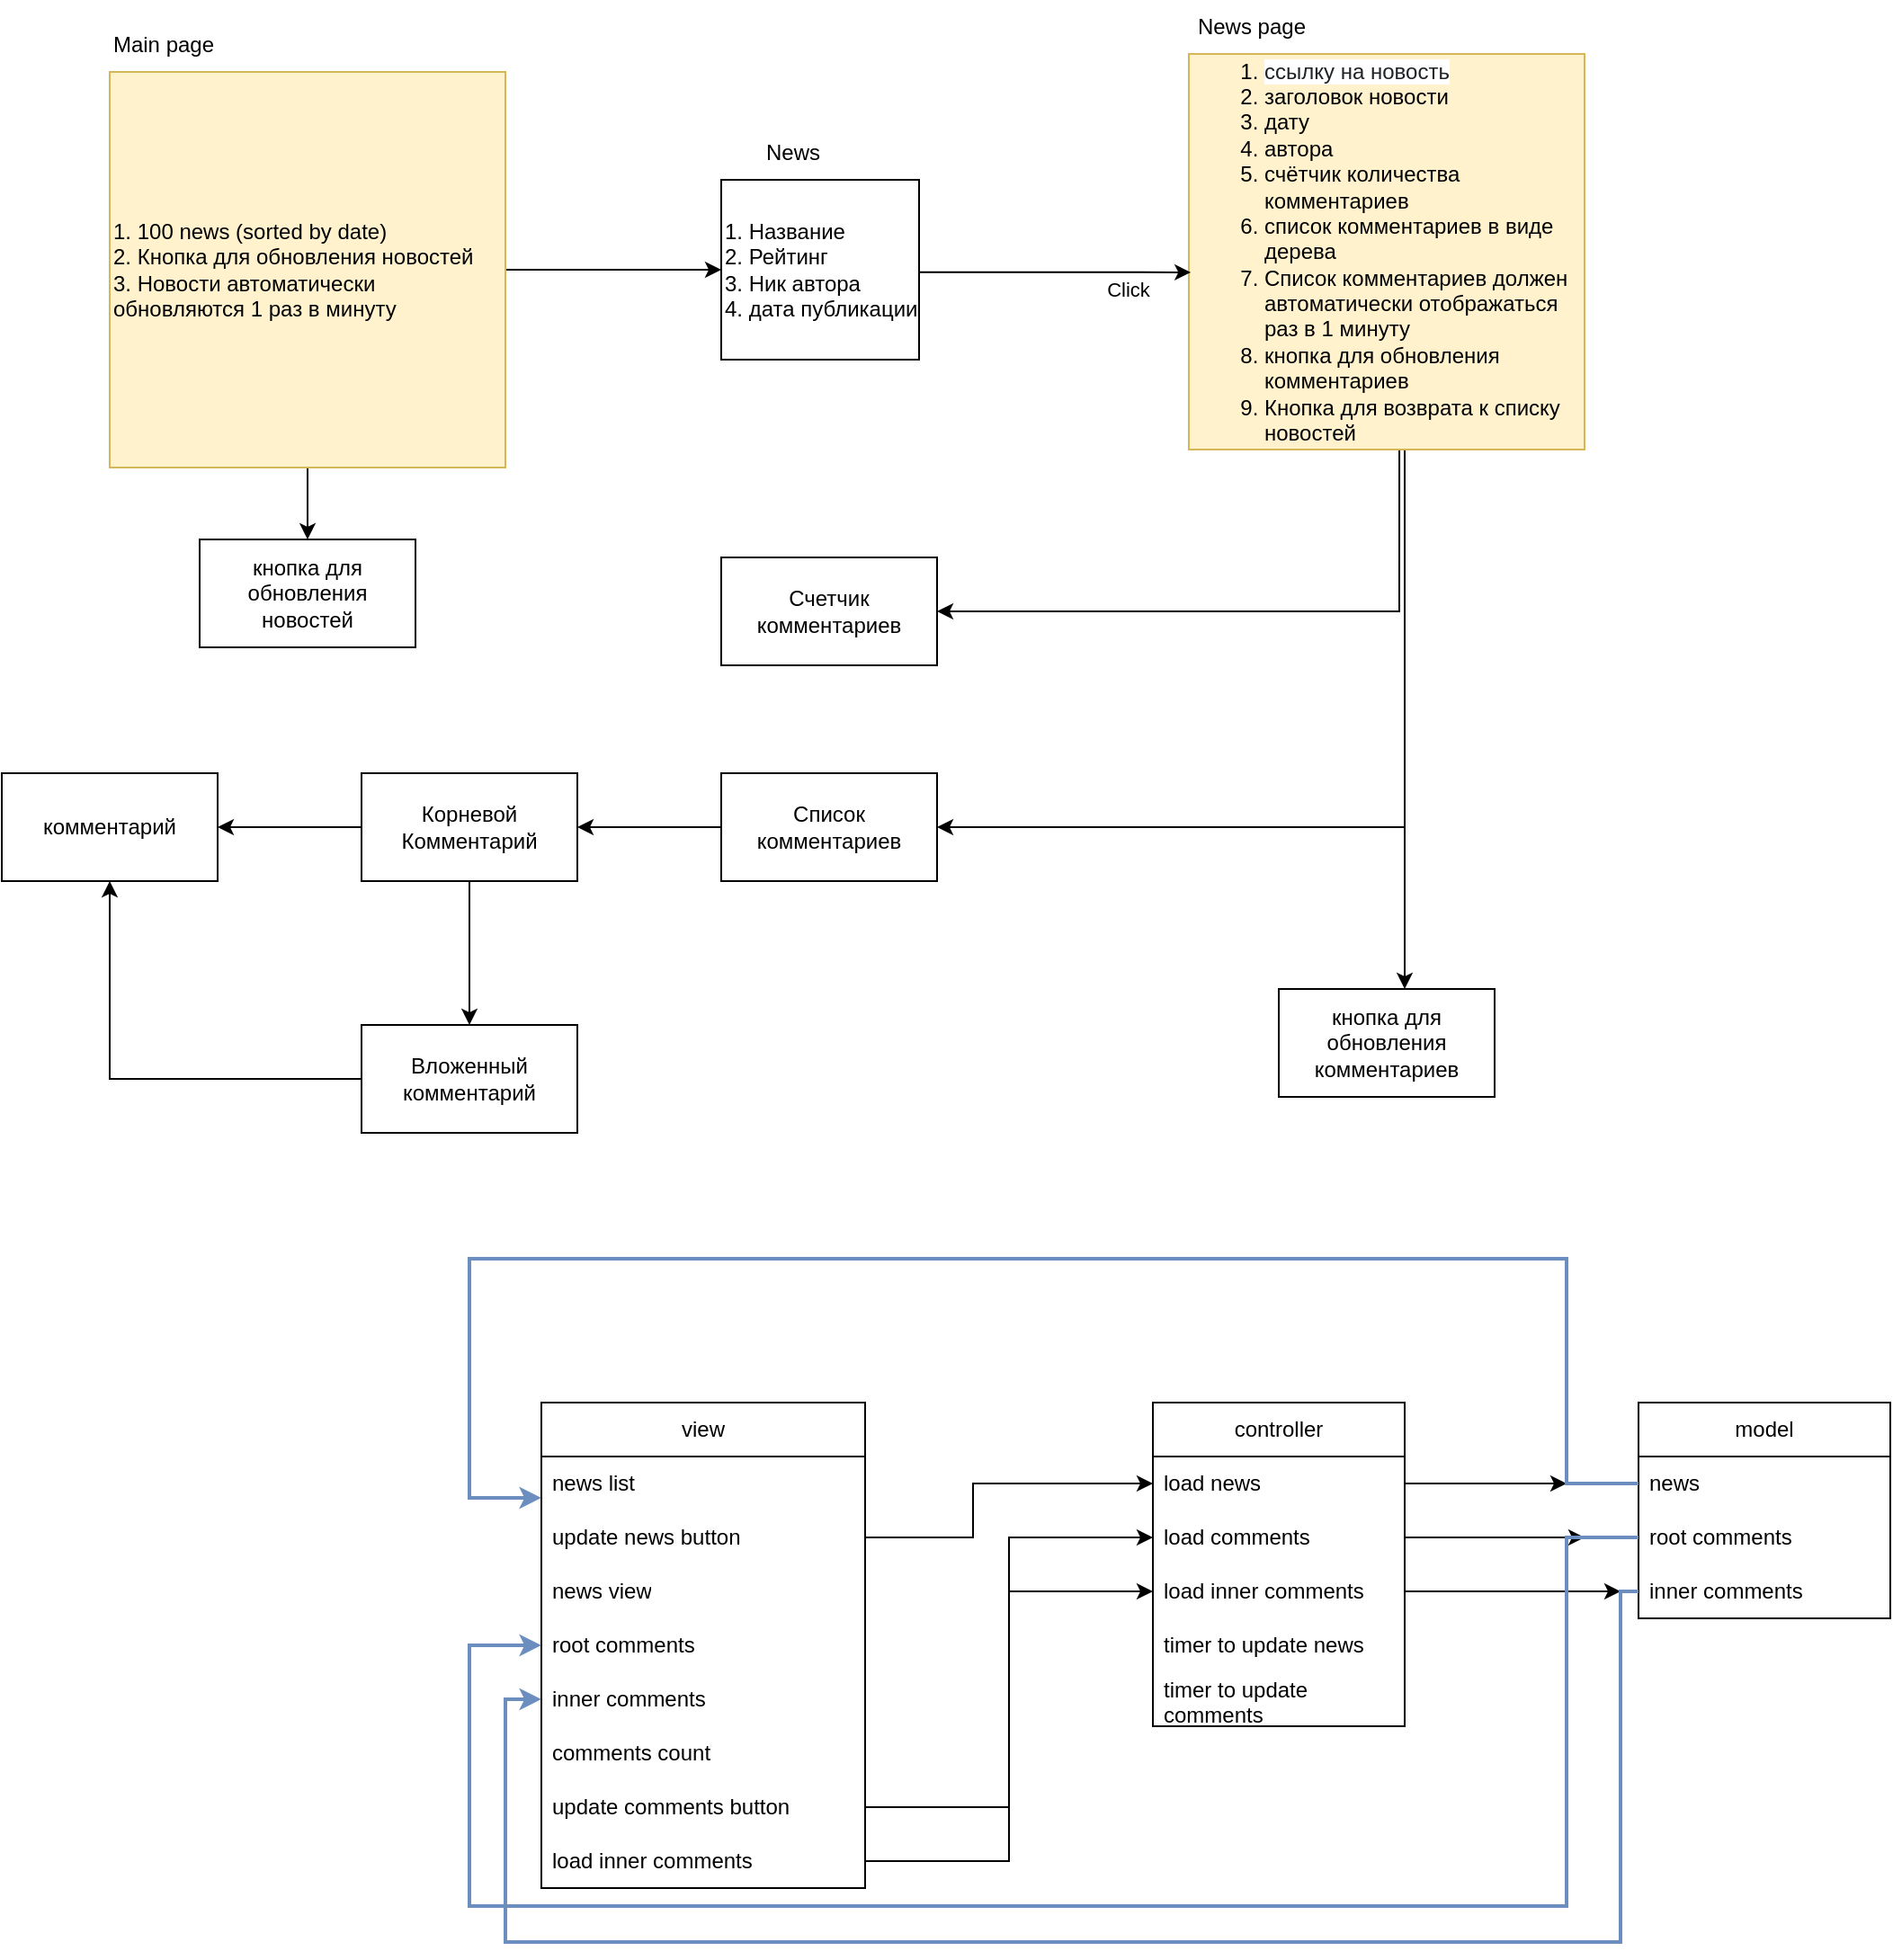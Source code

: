 <mxfile version="24.0.7" type="github">
  <diagram name="Page-1" id="gaQloLDde2CqD1FpQ-cP">
    <mxGraphModel dx="1242" dy="648" grid="1" gridSize="10" guides="1" tooltips="1" connect="1" arrows="1" fold="1" page="1" pageScale="1" pageWidth="850" pageHeight="1100" math="0" shadow="0">
      <root>
        <mxCell id="0" />
        <mxCell id="1" parent="0" />
        <mxCell id="nFpUhijqLWawbHpxaNXT-6" value="" style="edgeStyle=orthogonalEdgeStyle;rounded=0;orthogonalLoop=1;jettySize=auto;html=1;" edge="1" parent="1" source="nFpUhijqLWawbHpxaNXT-1" target="nFpUhijqLWawbHpxaNXT-5">
          <mxGeometry relative="1" as="geometry" />
        </mxCell>
        <mxCell id="nFpUhijqLWawbHpxaNXT-27" value="" style="edgeStyle=orthogonalEdgeStyle;rounded=0;orthogonalLoop=1;jettySize=auto;html=1;" edge="1" parent="1" source="nFpUhijqLWawbHpxaNXT-1" target="nFpUhijqLWawbHpxaNXT-26">
          <mxGeometry relative="1" as="geometry" />
        </mxCell>
        <mxCell id="nFpUhijqLWawbHpxaNXT-1" value="1. 100 news (sorted by date)&lt;div&gt;2. Кнопка для обновления новостей&lt;/div&gt;&lt;div&gt;3. Новости автоматически обновляются 1 раз в минуту&lt;/div&gt;" style="whiteSpace=wrap;html=1;aspect=fixed;align=left;fillColor=#fff2cc;strokeColor=#d6b656;" vertex="1" parent="1">
          <mxGeometry x="60" y="50" width="220" height="220" as="geometry" />
        </mxCell>
        <mxCell id="nFpUhijqLWawbHpxaNXT-4" value="Main page" style="text;html=1;align=center;verticalAlign=middle;whiteSpace=wrap;rounded=0;" vertex="1" parent="1">
          <mxGeometry x="60" y="20" width="60" height="30" as="geometry" />
        </mxCell>
        <mxCell id="nFpUhijqLWawbHpxaNXT-5" value="1. Название&lt;div&gt;2. Рейтинг&lt;/div&gt;&lt;div&gt;3. Ник автора&lt;/div&gt;&lt;div&gt;4. дата публикации&lt;/div&gt;" style="whiteSpace=wrap;html=1;align=left;" vertex="1" parent="1">
          <mxGeometry x="400" y="110" width="110" height="100" as="geometry" />
        </mxCell>
        <mxCell id="nFpUhijqLWawbHpxaNXT-7" value="News" style="text;html=1;align=center;verticalAlign=middle;whiteSpace=wrap;rounded=0;" vertex="1" parent="1">
          <mxGeometry x="410" y="80" width="60" height="30" as="geometry" />
        </mxCell>
        <mxCell id="nFpUhijqLWawbHpxaNXT-15" style="edgeStyle=orthogonalEdgeStyle;rounded=0;orthogonalLoop=1;jettySize=auto;html=1;entryX=1;entryY=0.5;entryDx=0;entryDy=0;exitX=0.532;exitY=1.002;exitDx=0;exitDy=0;exitPerimeter=0;" edge="1" parent="1" source="nFpUhijqLWawbHpxaNXT-8" target="nFpUhijqLWawbHpxaNXT-13">
          <mxGeometry relative="1" as="geometry">
            <mxPoint x="780" y="280" as="sourcePoint" />
          </mxGeometry>
        </mxCell>
        <mxCell id="nFpUhijqLWawbHpxaNXT-18" style="edgeStyle=orthogonalEdgeStyle;rounded=0;orthogonalLoop=1;jettySize=auto;html=1;exitX=0.5;exitY=1;exitDx=0;exitDy=0;entryX=1;entryY=0.5;entryDx=0;entryDy=0;" edge="1" parent="1" source="nFpUhijqLWawbHpxaNXT-8" target="nFpUhijqLWawbHpxaNXT-16">
          <mxGeometry relative="1" as="geometry">
            <Array as="points">
              <mxPoint x="780" y="260" />
              <mxPoint x="780" y="470" />
            </Array>
          </mxGeometry>
        </mxCell>
        <mxCell id="nFpUhijqLWawbHpxaNXT-29" value="" style="edgeStyle=orthogonalEdgeStyle;rounded=0;orthogonalLoop=1;jettySize=auto;html=1;" edge="1" parent="1" source="nFpUhijqLWawbHpxaNXT-8" target="nFpUhijqLWawbHpxaNXT-28">
          <mxGeometry relative="1" as="geometry">
            <Array as="points">
              <mxPoint x="780" y="510" />
              <mxPoint x="780" y="510" />
            </Array>
          </mxGeometry>
        </mxCell>
        <mxCell id="nFpUhijqLWawbHpxaNXT-8" value="&lt;ol&gt;&lt;li&gt;&lt;span style=&quot;background-color: rgb(255, 255, 255); color: rgb(31, 35, 40);&quot;&gt;ссылку на новость&lt;/span&gt;&lt;br&gt;&lt;/li&gt;&lt;li&gt;заголовок новости&lt;/li&gt;&lt;li&gt;дату&lt;/li&gt;&lt;li&gt;автора&lt;/li&gt;&lt;li&gt;счётчик количества комментариев&lt;/li&gt;&lt;li&gt;список комментариев в виде дерева&lt;br&gt;&lt;/li&gt;&lt;li&gt;Список комментариев должен автоматически отображаться раз в 1 минуту&lt;/li&gt;&lt;li&gt;кнопка для обновления комментариев&lt;/li&gt;&lt;li&gt;Кнопка для возврата к списку новостей&lt;/li&gt;&lt;/ol&gt;" style="whiteSpace=wrap;html=1;aspect=fixed;align=left;fillColor=#fff2cc;strokeColor=#d6b656;" vertex="1" parent="1">
          <mxGeometry x="660" y="40" width="220" height="220" as="geometry" />
        </mxCell>
        <mxCell id="nFpUhijqLWawbHpxaNXT-9" value="News page" style="text;html=1;align=center;verticalAlign=middle;whiteSpace=wrap;rounded=0;" vertex="1" parent="1">
          <mxGeometry x="660" y="10" width="70" height="30" as="geometry" />
        </mxCell>
        <mxCell id="nFpUhijqLWawbHpxaNXT-10" style="edgeStyle=orthogonalEdgeStyle;rounded=0;orthogonalLoop=1;jettySize=auto;html=1;entryX=0.005;entryY=0.552;entryDx=0;entryDy=0;entryPerimeter=0;exitX=1;exitY=0.5;exitDx=0;exitDy=0;" edge="1" parent="1" source="nFpUhijqLWawbHpxaNXT-5" target="nFpUhijqLWawbHpxaNXT-8">
          <mxGeometry relative="1" as="geometry">
            <Array as="points">
              <mxPoint x="510" y="161" />
            </Array>
          </mxGeometry>
        </mxCell>
        <mxCell id="nFpUhijqLWawbHpxaNXT-11" value="Click" style="edgeLabel;html=1;align=center;verticalAlign=middle;resizable=0;points=[];" vertex="1" connectable="0" parent="nFpUhijqLWawbHpxaNXT-10">
          <mxGeometry x="0.558" y="-2" relative="1" as="geometry">
            <mxPoint x="-2" y="7" as="offset" />
          </mxGeometry>
        </mxCell>
        <mxCell id="nFpUhijqLWawbHpxaNXT-13" value="Счетчик комментариев" style="rounded=0;whiteSpace=wrap;html=1;" vertex="1" parent="1">
          <mxGeometry x="400" y="320" width="120" height="60" as="geometry" />
        </mxCell>
        <mxCell id="nFpUhijqLWawbHpxaNXT-20" value="" style="edgeStyle=orthogonalEdgeStyle;rounded=0;orthogonalLoop=1;jettySize=auto;html=1;" edge="1" parent="1" source="nFpUhijqLWawbHpxaNXT-16" target="nFpUhijqLWawbHpxaNXT-19">
          <mxGeometry relative="1" as="geometry" />
        </mxCell>
        <mxCell id="nFpUhijqLWawbHpxaNXT-16" value="Список комментариев" style="rounded=0;whiteSpace=wrap;html=1;" vertex="1" parent="1">
          <mxGeometry x="400" y="440" width="120" height="60" as="geometry" />
        </mxCell>
        <mxCell id="nFpUhijqLWawbHpxaNXT-22" value="" style="edgeStyle=orthogonalEdgeStyle;rounded=0;orthogonalLoop=1;jettySize=auto;html=1;" edge="1" parent="1" source="nFpUhijqLWawbHpxaNXT-19" target="nFpUhijqLWawbHpxaNXT-21">
          <mxGeometry relative="1" as="geometry" />
        </mxCell>
        <mxCell id="nFpUhijqLWawbHpxaNXT-24" value="" style="edgeStyle=orthogonalEdgeStyle;rounded=0;orthogonalLoop=1;jettySize=auto;html=1;" edge="1" parent="1" source="nFpUhijqLWawbHpxaNXT-19" target="nFpUhijqLWawbHpxaNXT-23">
          <mxGeometry relative="1" as="geometry" />
        </mxCell>
        <mxCell id="nFpUhijqLWawbHpxaNXT-19" value="Корневой Комментарий" style="whiteSpace=wrap;html=1;rounded=0;" vertex="1" parent="1">
          <mxGeometry x="200" y="440" width="120" height="60" as="geometry" />
        </mxCell>
        <mxCell id="nFpUhijqLWawbHpxaNXT-25" style="edgeStyle=orthogonalEdgeStyle;rounded=0;orthogonalLoop=1;jettySize=auto;html=1;entryX=0.5;entryY=1;entryDx=0;entryDy=0;" edge="1" parent="1" source="nFpUhijqLWawbHpxaNXT-21" target="nFpUhijqLWawbHpxaNXT-23">
          <mxGeometry relative="1" as="geometry" />
        </mxCell>
        <mxCell id="nFpUhijqLWawbHpxaNXT-21" value="Вложенный комментарий" style="whiteSpace=wrap;html=1;rounded=0;" vertex="1" parent="1">
          <mxGeometry x="200" y="580" width="120" height="60" as="geometry" />
        </mxCell>
        <mxCell id="nFpUhijqLWawbHpxaNXT-23" value="комментарий" style="whiteSpace=wrap;html=1;rounded=0;" vertex="1" parent="1">
          <mxGeometry y="440" width="120" height="60" as="geometry" />
        </mxCell>
        <mxCell id="nFpUhijqLWawbHpxaNXT-26" value="кнопка для обновления новостей" style="whiteSpace=wrap;html=1;align=center;" vertex="1" parent="1">
          <mxGeometry x="110" y="310" width="120" height="60" as="geometry" />
        </mxCell>
        <mxCell id="nFpUhijqLWawbHpxaNXT-28" value="кнопка для обновления комментариев" style="whiteSpace=wrap;html=1;align=center;" vertex="1" parent="1">
          <mxGeometry x="710" y="560" width="120" height="60" as="geometry" />
        </mxCell>
        <mxCell id="nFpUhijqLWawbHpxaNXT-32" value="controller" style="swimlane;fontStyle=0;childLayout=stackLayout;horizontal=1;startSize=30;horizontalStack=0;resizeParent=1;resizeParentMax=0;resizeLast=0;collapsible=1;marginBottom=0;whiteSpace=wrap;html=1;" vertex="1" parent="1">
          <mxGeometry x="640" y="790" width="140" height="180" as="geometry" />
        </mxCell>
        <mxCell id="nFpUhijqLWawbHpxaNXT-65" style="edgeStyle=orthogonalEdgeStyle;rounded=0;orthogonalLoop=1;jettySize=auto;html=1;" edge="1" parent="nFpUhijqLWawbHpxaNXT-32" source="nFpUhijqLWawbHpxaNXT-33">
          <mxGeometry relative="1" as="geometry">
            <mxPoint x="230" y="45" as="targetPoint" />
          </mxGeometry>
        </mxCell>
        <mxCell id="nFpUhijqLWawbHpxaNXT-33" value="load news" style="text;strokeColor=none;fillColor=none;align=left;verticalAlign=middle;spacingLeft=4;spacingRight=4;overflow=hidden;points=[[0,0.5],[1,0.5]];portConstraint=eastwest;rotatable=0;whiteSpace=wrap;html=1;" vertex="1" parent="nFpUhijqLWawbHpxaNXT-32">
          <mxGeometry y="30" width="140" height="30" as="geometry" />
        </mxCell>
        <mxCell id="nFpUhijqLWawbHpxaNXT-66" style="edgeStyle=orthogonalEdgeStyle;rounded=0;orthogonalLoop=1;jettySize=auto;html=1;" edge="1" parent="nFpUhijqLWawbHpxaNXT-32" source="nFpUhijqLWawbHpxaNXT-34">
          <mxGeometry relative="1" as="geometry">
            <mxPoint x="240" y="75" as="targetPoint" />
          </mxGeometry>
        </mxCell>
        <mxCell id="nFpUhijqLWawbHpxaNXT-34" value="load comments" style="text;strokeColor=none;fillColor=none;align=left;verticalAlign=middle;spacingLeft=4;spacingRight=4;overflow=hidden;points=[[0,0.5],[1,0.5]];portConstraint=eastwest;rotatable=0;whiteSpace=wrap;html=1;" vertex="1" parent="nFpUhijqLWawbHpxaNXT-32">
          <mxGeometry y="60" width="140" height="30" as="geometry" />
        </mxCell>
        <mxCell id="nFpUhijqLWawbHpxaNXT-67" style="edgeStyle=orthogonalEdgeStyle;rounded=0;orthogonalLoop=1;jettySize=auto;html=1;" edge="1" parent="nFpUhijqLWawbHpxaNXT-32" source="nFpUhijqLWawbHpxaNXT-35">
          <mxGeometry relative="1" as="geometry">
            <mxPoint x="260" y="105" as="targetPoint" />
          </mxGeometry>
        </mxCell>
        <mxCell id="nFpUhijqLWawbHpxaNXT-35" value="load inner comments" style="text;strokeColor=none;fillColor=none;align=left;verticalAlign=middle;spacingLeft=4;spacingRight=4;overflow=hidden;points=[[0,0.5],[1,0.5]];portConstraint=eastwest;rotatable=0;whiteSpace=wrap;html=1;" vertex="1" parent="nFpUhijqLWawbHpxaNXT-32">
          <mxGeometry y="90" width="140" height="30" as="geometry" />
        </mxCell>
        <mxCell id="nFpUhijqLWawbHpxaNXT-68" value="timer to update news" style="text;strokeColor=none;fillColor=none;align=left;verticalAlign=middle;spacingLeft=4;spacingRight=4;overflow=hidden;points=[[0,0.5],[1,0.5]];portConstraint=eastwest;rotatable=0;whiteSpace=wrap;html=1;" vertex="1" parent="nFpUhijqLWawbHpxaNXT-32">
          <mxGeometry y="120" width="140" height="30" as="geometry" />
        </mxCell>
        <mxCell id="nFpUhijqLWawbHpxaNXT-69" value="timer to update comments" style="text;strokeColor=none;fillColor=none;align=left;verticalAlign=middle;spacingLeft=4;spacingRight=4;overflow=hidden;points=[[0,0.5],[1,0.5]];portConstraint=eastwest;rotatable=0;whiteSpace=wrap;html=1;" vertex="1" parent="nFpUhijqLWawbHpxaNXT-32">
          <mxGeometry y="150" width="140" height="30" as="geometry" />
        </mxCell>
        <mxCell id="nFpUhijqLWawbHpxaNXT-36" value="model" style="swimlane;fontStyle=0;childLayout=stackLayout;horizontal=1;startSize=30;horizontalStack=0;resizeParent=1;resizeParentMax=0;resizeLast=0;collapsible=1;marginBottom=0;whiteSpace=wrap;html=1;" vertex="1" parent="1">
          <mxGeometry x="910" y="790" width="140" height="120" as="geometry" />
        </mxCell>
        <mxCell id="nFpUhijqLWawbHpxaNXT-37" value="news" style="text;strokeColor=none;fillColor=none;align=left;verticalAlign=middle;spacingLeft=4;spacingRight=4;overflow=hidden;points=[[0,0.5],[1,0.5]];portConstraint=eastwest;rotatable=0;whiteSpace=wrap;html=1;" vertex="1" parent="nFpUhijqLWawbHpxaNXT-36">
          <mxGeometry y="30" width="140" height="30" as="geometry" />
        </mxCell>
        <mxCell id="nFpUhijqLWawbHpxaNXT-38" value="root comments" style="text;strokeColor=none;fillColor=none;align=left;verticalAlign=middle;spacingLeft=4;spacingRight=4;overflow=hidden;points=[[0,0.5],[1,0.5]];portConstraint=eastwest;rotatable=0;whiteSpace=wrap;html=1;" vertex="1" parent="nFpUhijqLWawbHpxaNXT-36">
          <mxGeometry y="60" width="140" height="30" as="geometry" />
        </mxCell>
        <mxCell id="nFpUhijqLWawbHpxaNXT-39" value="inner comments" style="text;strokeColor=none;fillColor=none;align=left;verticalAlign=middle;spacingLeft=4;spacingRight=4;overflow=hidden;points=[[0,0.5],[1,0.5]];portConstraint=eastwest;rotatable=0;whiteSpace=wrap;html=1;" vertex="1" parent="nFpUhijqLWawbHpxaNXT-36">
          <mxGeometry y="90" width="140" height="30" as="geometry" />
        </mxCell>
        <mxCell id="nFpUhijqLWawbHpxaNXT-40" value="view" style="swimlane;fontStyle=0;childLayout=stackLayout;horizontal=1;startSize=30;horizontalStack=0;resizeParent=1;resizeParentMax=0;resizeLast=0;collapsible=1;marginBottom=0;whiteSpace=wrap;html=1;direction=east;" vertex="1" parent="1">
          <mxGeometry x="300" y="790" width="180" height="270" as="geometry">
            <mxRectangle x="410" y="790" width="60" height="30" as="alternateBounds" />
          </mxGeometry>
        </mxCell>
        <mxCell id="nFpUhijqLWawbHpxaNXT-41" value="news list" style="text;strokeColor=none;fillColor=none;align=left;verticalAlign=middle;spacingLeft=4;spacingRight=4;overflow=hidden;points=[[0,0.5],[1,0.5]];portConstraint=eastwest;rotatable=0;whiteSpace=wrap;html=1;" vertex="1" parent="nFpUhijqLWawbHpxaNXT-40">
          <mxGeometry y="30" width="180" height="30" as="geometry" />
        </mxCell>
        <mxCell id="nFpUhijqLWawbHpxaNXT-55" value="update news button" style="text;strokeColor=none;fillColor=none;align=left;verticalAlign=middle;spacingLeft=4;spacingRight=4;overflow=hidden;points=[[0,0.5],[1,0.5]];portConstraint=eastwest;rotatable=0;whiteSpace=wrap;html=1;" vertex="1" parent="nFpUhijqLWawbHpxaNXT-40">
          <mxGeometry y="60" width="180" height="30" as="geometry" />
        </mxCell>
        <mxCell id="nFpUhijqLWawbHpxaNXT-42" value="news view" style="text;strokeColor=none;fillColor=none;align=left;verticalAlign=middle;spacingLeft=4;spacingRight=4;overflow=hidden;points=[[0,0.5],[1,0.5]];portConstraint=eastwest;rotatable=0;whiteSpace=wrap;html=1;" vertex="1" parent="nFpUhijqLWawbHpxaNXT-40">
          <mxGeometry y="90" width="180" height="30" as="geometry" />
        </mxCell>
        <mxCell id="nFpUhijqLWawbHpxaNXT-43" value="root comments" style="text;strokeColor=none;fillColor=none;align=left;verticalAlign=middle;spacingLeft=4;spacingRight=4;overflow=hidden;points=[[0,0.5],[1,0.5]];portConstraint=eastwest;rotatable=0;whiteSpace=wrap;html=1;" vertex="1" parent="nFpUhijqLWawbHpxaNXT-40">
          <mxGeometry y="120" width="180" height="30" as="geometry" />
        </mxCell>
        <mxCell id="nFpUhijqLWawbHpxaNXT-52" value="inner comments" style="text;strokeColor=none;fillColor=none;align=left;verticalAlign=middle;spacingLeft=4;spacingRight=4;overflow=hidden;points=[[0,0.5],[1,0.5]];portConstraint=eastwest;rotatable=0;whiteSpace=wrap;html=1;" vertex="1" parent="nFpUhijqLWawbHpxaNXT-40">
          <mxGeometry y="150" width="180" height="30" as="geometry" />
        </mxCell>
        <mxCell id="nFpUhijqLWawbHpxaNXT-53" value="comments count" style="text;strokeColor=none;fillColor=none;align=left;verticalAlign=middle;spacingLeft=4;spacingRight=4;overflow=hidden;points=[[0,0.5],[1,0.5]];portConstraint=eastwest;rotatable=0;whiteSpace=wrap;html=1;" vertex="1" parent="nFpUhijqLWawbHpxaNXT-40">
          <mxGeometry y="180" width="180" height="30" as="geometry" />
        </mxCell>
        <mxCell id="nFpUhijqLWawbHpxaNXT-56" value="update comments button" style="text;strokeColor=none;fillColor=none;align=left;verticalAlign=middle;spacingLeft=4;spacingRight=4;overflow=hidden;points=[[0,0.5],[1,0.5]];portConstraint=eastwest;rotatable=0;whiteSpace=wrap;html=1;" vertex="1" parent="nFpUhijqLWawbHpxaNXT-40">
          <mxGeometry y="210" width="180" height="30" as="geometry" />
        </mxCell>
        <mxCell id="nFpUhijqLWawbHpxaNXT-62" value="load inner comments" style="text;strokeColor=none;fillColor=none;align=left;verticalAlign=middle;spacingLeft=4;spacingRight=4;overflow=hidden;points=[[0,0.5],[1,0.5]];portConstraint=eastwest;rotatable=0;whiteSpace=wrap;html=1;" vertex="1" parent="nFpUhijqLWawbHpxaNXT-40">
          <mxGeometry y="240" width="180" height="30" as="geometry" />
        </mxCell>
        <mxCell id="nFpUhijqLWawbHpxaNXT-57" style="edgeStyle=orthogonalEdgeStyle;rounded=0;orthogonalLoop=1;jettySize=auto;html=1;exitX=0;exitY=0.5;exitDx=0;exitDy=0;strokeWidth=2;fillColor=#dae8fc;strokeColor=#6c8ebf;" edge="1" parent="1" source="nFpUhijqLWawbHpxaNXT-37">
          <mxGeometry relative="1" as="geometry">
            <mxPoint x="300" y="843" as="targetPoint" />
            <Array as="points">
              <mxPoint x="870" y="835" />
              <mxPoint x="870" y="710" />
              <mxPoint x="260" y="710" />
              <mxPoint x="260" y="843" />
            </Array>
          </mxGeometry>
        </mxCell>
        <mxCell id="nFpUhijqLWawbHpxaNXT-58" style="edgeStyle=orthogonalEdgeStyle;rounded=0;orthogonalLoop=1;jettySize=auto;html=1;entryX=0;entryY=0.5;entryDx=0;entryDy=0;exitX=0;exitY=0.5;exitDx=0;exitDy=0;fillColor=#dae8fc;strokeColor=#6c8ebf;strokeWidth=2;" edge="1" parent="1" source="nFpUhijqLWawbHpxaNXT-38" target="nFpUhijqLWawbHpxaNXT-43">
          <mxGeometry relative="1" as="geometry">
            <Array as="points">
              <mxPoint x="870" y="865" />
              <mxPoint x="870" y="1070" />
              <mxPoint x="260" y="1070" />
              <mxPoint x="260" y="925" />
            </Array>
          </mxGeometry>
        </mxCell>
        <mxCell id="nFpUhijqLWawbHpxaNXT-59" style="edgeStyle=orthogonalEdgeStyle;rounded=0;orthogonalLoop=1;jettySize=auto;html=1;entryX=0;entryY=0.5;entryDx=0;entryDy=0;" edge="1" parent="1" source="nFpUhijqLWawbHpxaNXT-55" target="nFpUhijqLWawbHpxaNXT-33">
          <mxGeometry relative="1" as="geometry">
            <Array as="points">
              <mxPoint x="540" y="865" />
              <mxPoint x="540" y="835" />
            </Array>
          </mxGeometry>
        </mxCell>
        <mxCell id="nFpUhijqLWawbHpxaNXT-60" style="edgeStyle=orthogonalEdgeStyle;rounded=0;orthogonalLoop=1;jettySize=auto;html=1;entryX=0;entryY=0.5;entryDx=0;entryDy=0;" edge="1" parent="1" source="nFpUhijqLWawbHpxaNXT-56" target="nFpUhijqLWawbHpxaNXT-34">
          <mxGeometry relative="1" as="geometry" />
        </mxCell>
        <mxCell id="nFpUhijqLWawbHpxaNXT-63" style="edgeStyle=orthogonalEdgeStyle;rounded=0;orthogonalLoop=1;jettySize=auto;html=1;entryX=0;entryY=0.5;entryDx=0;entryDy=0;" edge="1" parent="1" source="nFpUhijqLWawbHpxaNXT-62" target="nFpUhijqLWawbHpxaNXT-35">
          <mxGeometry relative="1" as="geometry" />
        </mxCell>
        <mxCell id="nFpUhijqLWawbHpxaNXT-64" style="edgeStyle=orthogonalEdgeStyle;rounded=0;orthogonalLoop=1;jettySize=auto;html=1;entryX=0;entryY=0.5;entryDx=0;entryDy=0;exitX=0;exitY=0.5;exitDx=0;exitDy=0;fillColor=#dae8fc;strokeColor=#6c8ebf;strokeWidth=2;" edge="1" parent="1" source="nFpUhijqLWawbHpxaNXT-39" target="nFpUhijqLWawbHpxaNXT-52">
          <mxGeometry relative="1" as="geometry">
            <Array as="points">
              <mxPoint x="900" y="895" />
              <mxPoint x="900" y="1090" />
              <mxPoint x="280" y="1090" />
              <mxPoint x="280" y="955" />
            </Array>
          </mxGeometry>
        </mxCell>
      </root>
    </mxGraphModel>
  </diagram>
</mxfile>
